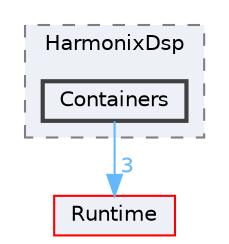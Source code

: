digraph "Containers"
{
 // INTERACTIVE_SVG=YES
 // LATEX_PDF_SIZE
  bgcolor="transparent";
  edge [fontname=Helvetica,fontsize=10,labelfontname=Helvetica,labelfontsize=10];
  node [fontname=Helvetica,fontsize=10,shape=box,height=0.2,width=0.4];
  compound=true
  subgraph clusterdir_8ebd40ac4f0a02c7b54cb13fd3192893 {
    graph [ bgcolor="#edf0f7", pencolor="grey50", label="HarmonixDsp", fontname=Helvetica,fontsize=10 style="filled,dashed", URL="dir_8ebd40ac4f0a02c7b54cb13fd3192893.html",tooltip=""]
  dir_f5f17e09418df0615d99a4964c888a40 [label="Containers", fillcolor="#edf0f7", color="grey25", style="filled,bold", URL="dir_f5f17e09418df0615d99a4964c888a40.html",tooltip=""];
  }
  dir_7536b172fbd480bfd146a1b1acd6856b [label="Runtime", fillcolor="#edf0f7", color="red", style="filled", URL="dir_7536b172fbd480bfd146a1b1acd6856b.html",tooltip=""];
  dir_f5f17e09418df0615d99a4964c888a40->dir_7536b172fbd480bfd146a1b1acd6856b [headlabel="3", labeldistance=1.5 headhref="dir_000245_000984.html" href="dir_000245_000984.html" color="steelblue1" fontcolor="steelblue1"];
}
